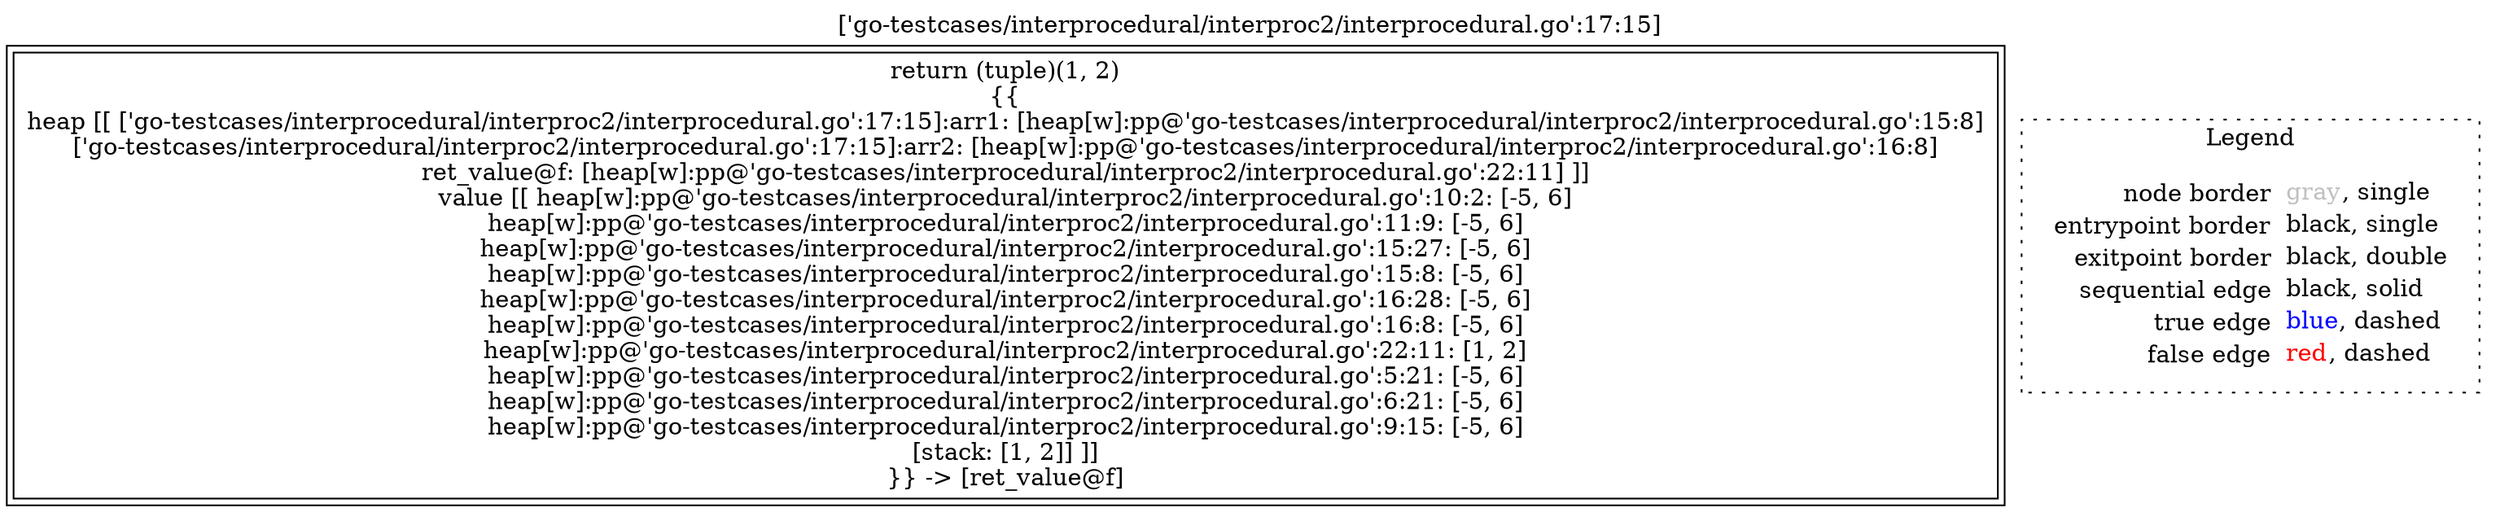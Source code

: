 digraph {
	labelloc="t";
	label="['go-testcases/interprocedural/interproc2/interprocedural.go':17:15]";
	"node0" [shape="rect",color="black",peripheries="2",label=<return (tuple)(1, 2)<BR/>{{<BR/>heap [[ ['go-testcases/interprocedural/interproc2/interprocedural.go':17:15]:arr1: [heap[w]:pp@'go-testcases/interprocedural/interproc2/interprocedural.go':15:8]<BR/>['go-testcases/interprocedural/interproc2/interprocedural.go':17:15]:arr2: [heap[w]:pp@'go-testcases/interprocedural/interproc2/interprocedural.go':16:8]<BR/>ret_value@f: [heap[w]:pp@'go-testcases/interprocedural/interproc2/interprocedural.go':22:11] ]]<BR/>value [[ heap[w]:pp@'go-testcases/interprocedural/interproc2/interprocedural.go':10:2: [-5, 6]<BR/>heap[w]:pp@'go-testcases/interprocedural/interproc2/interprocedural.go':11:9: [-5, 6]<BR/>heap[w]:pp@'go-testcases/interprocedural/interproc2/interprocedural.go':15:27: [-5, 6]<BR/>heap[w]:pp@'go-testcases/interprocedural/interproc2/interprocedural.go':15:8: [-5, 6]<BR/>heap[w]:pp@'go-testcases/interprocedural/interproc2/interprocedural.go':16:28: [-5, 6]<BR/>heap[w]:pp@'go-testcases/interprocedural/interproc2/interprocedural.go':16:8: [-5, 6]<BR/>heap[w]:pp@'go-testcases/interprocedural/interproc2/interprocedural.go':22:11: [1, 2]<BR/>heap[w]:pp@'go-testcases/interprocedural/interproc2/interprocedural.go':5:21: [-5, 6]<BR/>heap[w]:pp@'go-testcases/interprocedural/interproc2/interprocedural.go':6:21: [-5, 6]<BR/>heap[w]:pp@'go-testcases/interprocedural/interproc2/interprocedural.go':9:15: [-5, 6]<BR/>[stack: [1, 2]] ]]<BR/>}} -&gt; [ret_value@f]>];
subgraph cluster_legend {
	label="Legend";
	style=dotted;
	node [shape=plaintext];
	"legend" [label=<<table border="0" cellpadding="2" cellspacing="0" cellborder="0"><tr><td align="right">node border&nbsp;</td><td align="left"><font color="gray">gray</font>, single</td></tr><tr><td align="right">entrypoint border&nbsp;</td><td align="left"><font color="black">black</font>, single</td></tr><tr><td align="right">exitpoint border&nbsp;</td><td align="left"><font color="black">black</font>, double</td></tr><tr><td align="right">sequential edge&nbsp;</td><td align="left"><font color="black">black</font>, solid</td></tr><tr><td align="right">true edge&nbsp;</td><td align="left"><font color="blue">blue</font>, dashed</td></tr><tr><td align="right">false edge&nbsp;</td><td align="left"><font color="red">red</font>, dashed</td></tr></table>>];
}

}
